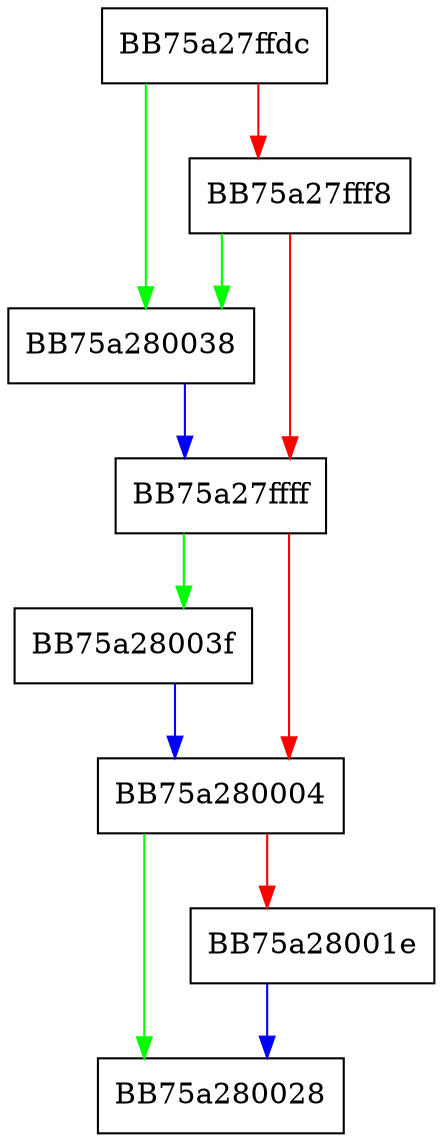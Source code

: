 digraph try_get_column_uint64 {
  node [shape="box"];
  graph [splines=ortho];
  BB75a27ffdc -> BB75a280038 [color="green"];
  BB75a27ffdc -> BB75a27fff8 [color="red"];
  BB75a27fff8 -> BB75a280038 [color="green"];
  BB75a27fff8 -> BB75a27ffff [color="red"];
  BB75a27ffff -> BB75a28003f [color="green"];
  BB75a27ffff -> BB75a280004 [color="red"];
  BB75a280004 -> BB75a280028 [color="green"];
  BB75a280004 -> BB75a28001e [color="red"];
  BB75a28001e -> BB75a280028 [color="blue"];
  BB75a280038 -> BB75a27ffff [color="blue"];
  BB75a28003f -> BB75a280004 [color="blue"];
}